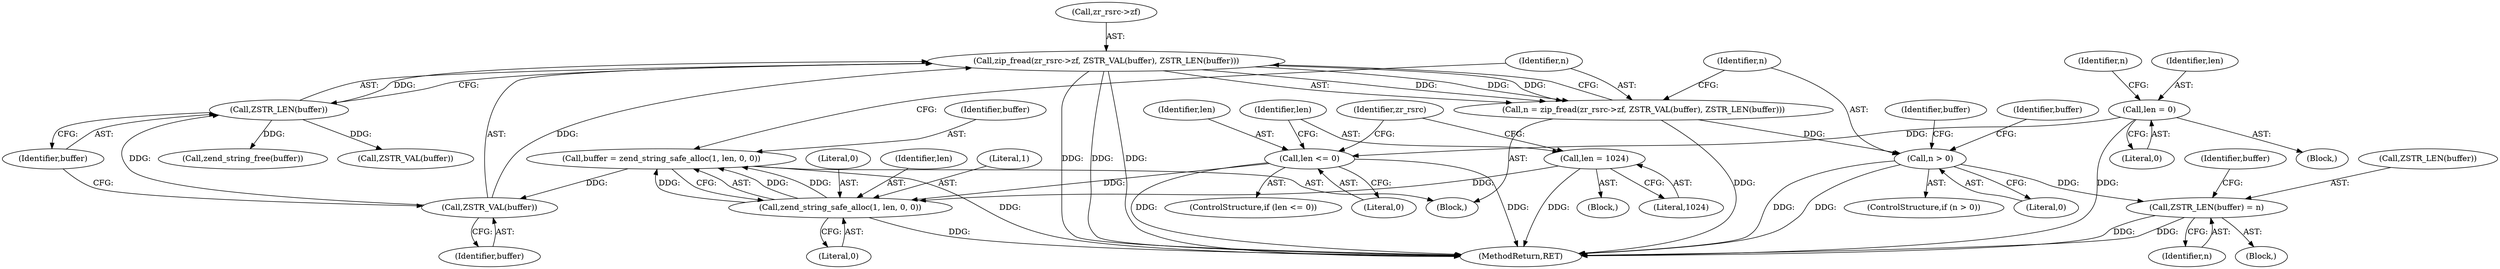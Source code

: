 digraph "0_php-src_3b8d4de300854b3517c7acb239b84f7726c1353c?w=1@API" {
"1000162" [label="(Call,zip_fread(zr_rsrc->zf, ZSTR_VAL(buffer), ZSTR_LEN(buffer)))"];
"1000166" [label="(Call,ZSTR_VAL(buffer))"];
"1000153" [label="(Call,buffer = zend_string_safe_alloc(1, len, 0, 0))"];
"1000155" [label="(Call,zend_string_safe_alloc(1, len, 0, 0))"];
"1000141" [label="(Call,len <= 0)"];
"1000105" [label="(Call,len = 0)"];
"1000145" [label="(Call,len = 1024)"];
"1000168" [label="(Call,ZSTR_LEN(buffer))"];
"1000160" [label="(Call,n = zip_fread(zr_rsrc->zf, ZSTR_VAL(buffer), ZSTR_LEN(buffer)))"];
"1000171" [label="(Call,n > 0)"];
"1000181" [label="(Call,ZSTR_LEN(buffer) = n)"];
"1000189" [label="(Call,zend_string_free(buffer))"];
"1000184" [label="(Identifier,n)"];
"1000142" [label="(Identifier,len)"];
"1000102" [label="(Block,)"];
"1000106" [label="(Identifier,len)"];
"1000145" [label="(Call,len = 1024)"];
"1000170" [label="(ControlStructure,if (n > 0))"];
"1000182" [label="(Call,ZSTR_LEN(buffer))"];
"1000163" [label="(Call,zr_rsrc->zf)"];
"1000157" [label="(Identifier,len)"];
"1000167" [label="(Identifier,buffer)"];
"1000144" [label="(Block,)"];
"1000194" [label="(MethodReturn,RET)"];
"1000166" [label="(Call,ZSTR_VAL(buffer))"];
"1000174" [label="(Block,)"];
"1000178" [label="(Identifier,buffer)"];
"1000141" [label="(Call,len <= 0)"];
"1000173" [label="(Literal,0)"];
"1000190" [label="(Identifier,buffer)"];
"1000186" [label="(Identifier,buffer)"];
"1000147" [label="(Literal,1024)"];
"1000168" [label="(Call,ZSTR_LEN(buffer))"];
"1000156" [label="(Literal,1)"];
"1000152" [label="(Block,)"];
"1000150" [label="(Identifier,zr_rsrc)"];
"1000112" [label="(Identifier,n)"];
"1000159" [label="(Literal,0)"];
"1000172" [label="(Identifier,n)"];
"1000161" [label="(Identifier,n)"];
"1000158" [label="(Literal,0)"];
"1000107" [label="(Literal,0)"];
"1000181" [label="(Call,ZSTR_LEN(buffer) = n)"];
"1000177" [label="(Call,ZSTR_VAL(buffer))"];
"1000155" [label="(Call,zend_string_safe_alloc(1, len, 0, 0))"];
"1000171" [label="(Call,n > 0)"];
"1000169" [label="(Identifier,buffer)"];
"1000154" [label="(Identifier,buffer)"];
"1000162" [label="(Call,zip_fread(zr_rsrc->zf, ZSTR_VAL(buffer), ZSTR_LEN(buffer)))"];
"1000160" [label="(Call,n = zip_fread(zr_rsrc->zf, ZSTR_VAL(buffer), ZSTR_LEN(buffer)))"];
"1000143" [label="(Literal,0)"];
"1000146" [label="(Identifier,len)"];
"1000153" [label="(Call,buffer = zend_string_safe_alloc(1, len, 0, 0))"];
"1000105" [label="(Call,len = 0)"];
"1000140" [label="(ControlStructure,if (len <= 0))"];
"1000162" -> "1000160"  [label="AST: "];
"1000162" -> "1000168"  [label="CFG: "];
"1000163" -> "1000162"  [label="AST: "];
"1000166" -> "1000162"  [label="AST: "];
"1000168" -> "1000162"  [label="AST: "];
"1000160" -> "1000162"  [label="CFG: "];
"1000162" -> "1000194"  [label="DDG: "];
"1000162" -> "1000194"  [label="DDG: "];
"1000162" -> "1000194"  [label="DDG: "];
"1000162" -> "1000160"  [label="DDG: "];
"1000162" -> "1000160"  [label="DDG: "];
"1000162" -> "1000160"  [label="DDG: "];
"1000166" -> "1000162"  [label="DDG: "];
"1000168" -> "1000162"  [label="DDG: "];
"1000166" -> "1000167"  [label="CFG: "];
"1000167" -> "1000166"  [label="AST: "];
"1000169" -> "1000166"  [label="CFG: "];
"1000153" -> "1000166"  [label="DDG: "];
"1000166" -> "1000168"  [label="DDG: "];
"1000153" -> "1000152"  [label="AST: "];
"1000153" -> "1000155"  [label="CFG: "];
"1000154" -> "1000153"  [label="AST: "];
"1000155" -> "1000153"  [label="AST: "];
"1000161" -> "1000153"  [label="CFG: "];
"1000153" -> "1000194"  [label="DDG: "];
"1000155" -> "1000153"  [label="DDG: "];
"1000155" -> "1000153"  [label="DDG: "];
"1000155" -> "1000153"  [label="DDG: "];
"1000155" -> "1000159"  [label="CFG: "];
"1000156" -> "1000155"  [label="AST: "];
"1000157" -> "1000155"  [label="AST: "];
"1000158" -> "1000155"  [label="AST: "];
"1000159" -> "1000155"  [label="AST: "];
"1000155" -> "1000194"  [label="DDG: "];
"1000141" -> "1000155"  [label="DDG: "];
"1000145" -> "1000155"  [label="DDG: "];
"1000141" -> "1000140"  [label="AST: "];
"1000141" -> "1000143"  [label="CFG: "];
"1000142" -> "1000141"  [label="AST: "];
"1000143" -> "1000141"  [label="AST: "];
"1000146" -> "1000141"  [label="CFG: "];
"1000150" -> "1000141"  [label="CFG: "];
"1000141" -> "1000194"  [label="DDG: "];
"1000141" -> "1000194"  [label="DDG: "];
"1000105" -> "1000141"  [label="DDG: "];
"1000105" -> "1000102"  [label="AST: "];
"1000105" -> "1000107"  [label="CFG: "];
"1000106" -> "1000105"  [label="AST: "];
"1000107" -> "1000105"  [label="AST: "];
"1000112" -> "1000105"  [label="CFG: "];
"1000105" -> "1000194"  [label="DDG: "];
"1000145" -> "1000144"  [label="AST: "];
"1000145" -> "1000147"  [label="CFG: "];
"1000146" -> "1000145"  [label="AST: "];
"1000147" -> "1000145"  [label="AST: "];
"1000150" -> "1000145"  [label="CFG: "];
"1000145" -> "1000194"  [label="DDG: "];
"1000168" -> "1000169"  [label="CFG: "];
"1000169" -> "1000168"  [label="AST: "];
"1000168" -> "1000177"  [label="DDG: "];
"1000168" -> "1000189"  [label="DDG: "];
"1000160" -> "1000152"  [label="AST: "];
"1000161" -> "1000160"  [label="AST: "];
"1000172" -> "1000160"  [label="CFG: "];
"1000160" -> "1000194"  [label="DDG: "];
"1000160" -> "1000171"  [label="DDG: "];
"1000171" -> "1000170"  [label="AST: "];
"1000171" -> "1000173"  [label="CFG: "];
"1000172" -> "1000171"  [label="AST: "];
"1000173" -> "1000171"  [label="AST: "];
"1000178" -> "1000171"  [label="CFG: "];
"1000190" -> "1000171"  [label="CFG: "];
"1000171" -> "1000194"  [label="DDG: "];
"1000171" -> "1000194"  [label="DDG: "];
"1000171" -> "1000181"  [label="DDG: "];
"1000181" -> "1000174"  [label="AST: "];
"1000181" -> "1000184"  [label="CFG: "];
"1000182" -> "1000181"  [label="AST: "];
"1000184" -> "1000181"  [label="AST: "];
"1000186" -> "1000181"  [label="CFG: "];
"1000181" -> "1000194"  [label="DDG: "];
"1000181" -> "1000194"  [label="DDG: "];
}
